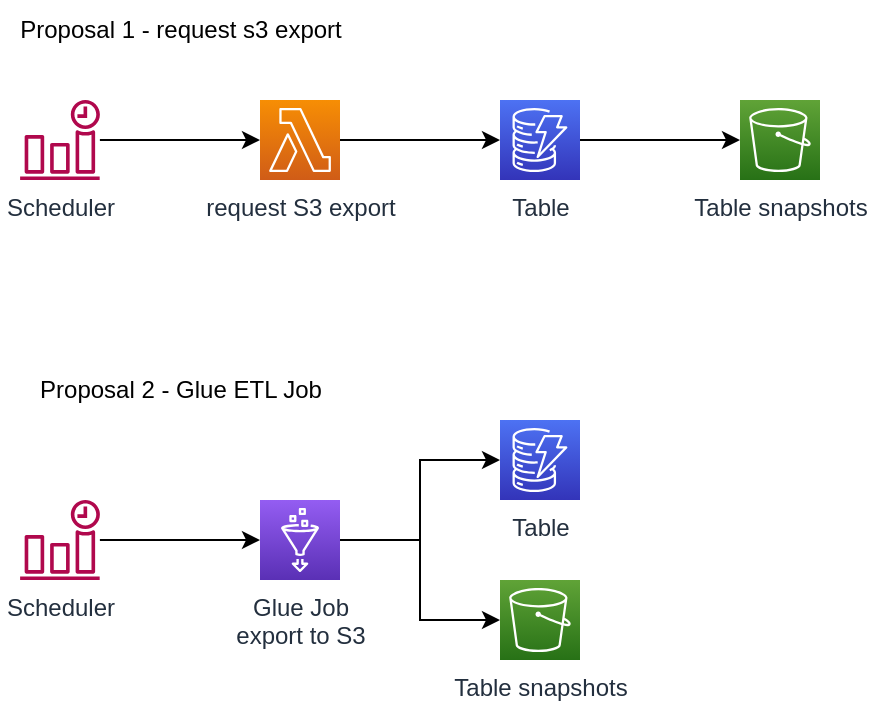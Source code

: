 <mxfile version="20.0.4" type="device"><diagram id="BCxpQvJtQMbVJF9zK75D" name="Page-1"><mxGraphModel dx="1562" dy="968" grid="1" gridSize="10" guides="1" tooltips="1" connect="1" arrows="1" fold="1" page="1" pageScale="1" pageWidth="827" pageHeight="1169" math="0" shadow="0"><root><mxCell id="0"/><mxCell id="1" parent="0"/><mxCell id="Ra-N8SVHcw_AQELpcok7-12" value="" style="edgeStyle=orthogonalEdgeStyle;rounded=0;orthogonalLoop=1;jettySize=auto;html=1;" edge="1" parent="1" source="Ra-N8SVHcw_AQELpcok7-1" target="Ra-N8SVHcw_AQELpcok7-4"><mxGeometry relative="1" as="geometry"/></mxCell><mxCell id="Ra-N8SVHcw_AQELpcok7-1" value="Table" style="sketch=0;points=[[0,0,0],[0.25,0,0],[0.5,0,0],[0.75,0,0],[1,0,0],[0,1,0],[0.25,1,0],[0.5,1,0],[0.75,1,0],[1,1,0],[0,0.25,0],[0,0.5,0],[0,0.75,0],[1,0.25,0],[1,0.5,0],[1,0.75,0]];outlineConnect=0;fontColor=#232F3E;gradientColor=#4D72F3;gradientDirection=north;fillColor=#3334B9;strokeColor=#ffffff;dashed=0;verticalLabelPosition=bottom;verticalAlign=top;align=center;html=1;fontSize=12;fontStyle=0;aspect=fixed;shape=mxgraph.aws4.resourceIcon;resIcon=mxgraph.aws4.dynamodb;" vertex="1" parent="1"><mxGeometry x="320" y="80" width="40" height="40" as="geometry"/></mxCell><mxCell id="Ra-N8SVHcw_AQELpcok7-10" value="" style="edgeStyle=orthogonalEdgeStyle;rounded=0;orthogonalLoop=1;jettySize=auto;html=1;" edge="1" parent="1" source="Ra-N8SVHcw_AQELpcok7-2" target="Ra-N8SVHcw_AQELpcok7-3"><mxGeometry relative="1" as="geometry"/></mxCell><mxCell id="Ra-N8SVHcw_AQELpcok7-2" value="Scheduler" style="sketch=0;outlineConnect=0;fontColor=#232F3E;gradientColor=none;fillColor=#B0084D;strokeColor=none;dashed=0;verticalLabelPosition=bottom;verticalAlign=top;align=center;html=1;fontSize=12;fontStyle=0;aspect=fixed;pointerEvents=1;shape=mxgraph.aws4.event_time_based;" vertex="1" parent="1"><mxGeometry x="80" y="80" width="40" height="40" as="geometry"/></mxCell><mxCell id="Ra-N8SVHcw_AQELpcok7-11" value="" style="edgeStyle=orthogonalEdgeStyle;rounded=0;orthogonalLoop=1;jettySize=auto;html=1;" edge="1" parent="1" source="Ra-N8SVHcw_AQELpcok7-3" target="Ra-N8SVHcw_AQELpcok7-1"><mxGeometry relative="1" as="geometry"/></mxCell><mxCell id="Ra-N8SVHcw_AQELpcok7-3" value="request S3 export" style="sketch=0;points=[[0,0,0],[0.25,0,0],[0.5,0,0],[0.75,0,0],[1,0,0],[0,1,0],[0.25,1,0],[0.5,1,0],[0.75,1,0],[1,1,0],[0,0.25,0],[0,0.5,0],[0,0.75,0],[1,0.25,0],[1,0.5,0],[1,0.75,0]];outlineConnect=0;fontColor=#232F3E;gradientColor=#F78E04;gradientDirection=north;fillColor=#D05C17;strokeColor=#ffffff;dashed=0;verticalLabelPosition=bottom;verticalAlign=top;align=center;html=1;fontSize=12;fontStyle=0;aspect=fixed;shape=mxgraph.aws4.resourceIcon;resIcon=mxgraph.aws4.lambda;" vertex="1" parent="1"><mxGeometry x="200" y="80" width="40" height="40" as="geometry"/></mxCell><mxCell id="Ra-N8SVHcw_AQELpcok7-4" value="Table snapshots" style="sketch=0;points=[[0,0,0],[0.25,0,0],[0.5,0,0],[0.75,0,0],[1,0,0],[0,1,0],[0.25,1,0],[0.5,1,0],[0.75,1,0],[1,1,0],[0,0.25,0],[0,0.5,0],[0,0.75,0],[1,0.25,0],[1,0.5,0],[1,0.75,0]];outlineConnect=0;fontColor=#232F3E;gradientColor=#60A337;gradientDirection=north;fillColor=#277116;strokeColor=#ffffff;dashed=0;verticalLabelPosition=bottom;verticalAlign=top;align=center;html=1;fontSize=12;fontStyle=0;aspect=fixed;shape=mxgraph.aws4.resourceIcon;resIcon=mxgraph.aws4.s3;" vertex="1" parent="1"><mxGeometry x="440" y="80" width="40" height="40" as="geometry"/></mxCell><mxCell id="Ra-N8SVHcw_AQELpcok7-13" value="" style="edgeStyle=orthogonalEdgeStyle;rounded=0;orthogonalLoop=1;jettySize=auto;html=1;" edge="1" parent="1" source="Ra-N8SVHcw_AQELpcok7-5" target="Ra-N8SVHcw_AQELpcok7-6"><mxGeometry relative="1" as="geometry"/></mxCell><mxCell id="Ra-N8SVHcw_AQELpcok7-5" value="Scheduler" style="sketch=0;outlineConnect=0;fontColor=#232F3E;gradientColor=none;fillColor=#B0084D;strokeColor=none;dashed=0;verticalLabelPosition=bottom;verticalAlign=top;align=center;html=1;fontSize=12;fontStyle=0;aspect=fixed;pointerEvents=1;shape=mxgraph.aws4.event_time_based;" vertex="1" parent="1"><mxGeometry x="80" y="280" width="40" height="40" as="geometry"/></mxCell><mxCell id="Ra-N8SVHcw_AQELpcok7-14" style="edgeStyle=orthogonalEdgeStyle;rounded=0;orthogonalLoop=1;jettySize=auto;html=1;entryX=0;entryY=0.5;entryDx=0;entryDy=0;entryPerimeter=0;" edge="1" parent="1" source="Ra-N8SVHcw_AQELpcok7-6" target="Ra-N8SVHcw_AQELpcok7-8"><mxGeometry relative="1" as="geometry"/></mxCell><mxCell id="Ra-N8SVHcw_AQELpcok7-15" style="edgeStyle=orthogonalEdgeStyle;rounded=0;orthogonalLoop=1;jettySize=auto;html=1;entryX=0;entryY=0.5;entryDx=0;entryDy=0;entryPerimeter=0;" edge="1" parent="1" source="Ra-N8SVHcw_AQELpcok7-6" target="Ra-N8SVHcw_AQELpcok7-9"><mxGeometry relative="1" as="geometry"/></mxCell><mxCell id="Ra-N8SVHcw_AQELpcok7-6" value="Glue Job&lt;br&gt;export to S3" style="sketch=0;points=[[0,0,0],[0.25,0,0],[0.5,0,0],[0.75,0,0],[1,0,0],[0,1,0],[0.25,1,0],[0.5,1,0],[0.75,1,0],[1,1,0],[0,0.25,0],[0,0.5,0],[0,0.75,0],[1,0.25,0],[1,0.5,0],[1,0.75,0]];outlineConnect=0;fontColor=#232F3E;gradientColor=#945DF2;gradientDirection=north;fillColor=#5A30B5;strokeColor=#ffffff;dashed=0;verticalLabelPosition=bottom;verticalAlign=top;align=center;html=1;fontSize=12;fontStyle=0;aspect=fixed;shape=mxgraph.aws4.resourceIcon;resIcon=mxgraph.aws4.glue;" vertex="1" parent="1"><mxGeometry x="200" y="280" width="40" height="40" as="geometry"/></mxCell><mxCell id="Ra-N8SVHcw_AQELpcok7-8" value="Table" style="sketch=0;points=[[0,0,0],[0.25,0,0],[0.5,0,0],[0.75,0,0],[1,0,0],[0,1,0],[0.25,1,0],[0.5,1,0],[0.75,1,0],[1,1,0],[0,0.25,0],[0,0.5,0],[0,0.75,0],[1,0.25,0],[1,0.5,0],[1,0.75,0]];outlineConnect=0;fontColor=#232F3E;gradientColor=#4D72F3;gradientDirection=north;fillColor=#3334B9;strokeColor=#ffffff;dashed=0;verticalLabelPosition=bottom;verticalAlign=top;align=center;html=1;fontSize=12;fontStyle=0;aspect=fixed;shape=mxgraph.aws4.resourceIcon;resIcon=mxgraph.aws4.dynamodb;" vertex="1" parent="1"><mxGeometry x="320" y="240" width="40" height="40" as="geometry"/></mxCell><mxCell id="Ra-N8SVHcw_AQELpcok7-9" value="Table snapshots" style="sketch=0;points=[[0,0,0],[0.25,0,0],[0.5,0,0],[0.75,0,0],[1,0,0],[0,1,0],[0.25,1,0],[0.5,1,0],[0.75,1,0],[1,1,0],[0,0.25,0],[0,0.5,0],[0,0.75,0],[1,0.25,0],[1,0.5,0],[1,0.75,0]];outlineConnect=0;fontColor=#232F3E;gradientColor=#60A337;gradientDirection=north;fillColor=#277116;strokeColor=#ffffff;dashed=0;verticalLabelPosition=bottom;verticalAlign=top;align=center;html=1;fontSize=12;fontStyle=0;aspect=fixed;shape=mxgraph.aws4.resourceIcon;resIcon=mxgraph.aws4.s3;" vertex="1" parent="1"><mxGeometry x="320" y="320" width="40" height="40" as="geometry"/></mxCell><mxCell id="Ra-N8SVHcw_AQELpcok7-16" value="Proposal 1 - request s3 export" style="text;html=1;align=center;verticalAlign=middle;resizable=0;points=[];autosize=1;strokeColor=none;fillColor=none;" vertex="1" parent="1"><mxGeometry x="70" y="30" width="180" height="30" as="geometry"/></mxCell><mxCell id="Ra-N8SVHcw_AQELpcok7-17" value="Proposal 2 - Glue ETL Job" style="text;html=1;align=center;verticalAlign=middle;resizable=0;points=[];autosize=1;strokeColor=none;fillColor=none;" vertex="1" parent="1"><mxGeometry x="80" y="210" width="160" height="30" as="geometry"/></mxCell></root></mxGraphModel></diagram></mxfile>